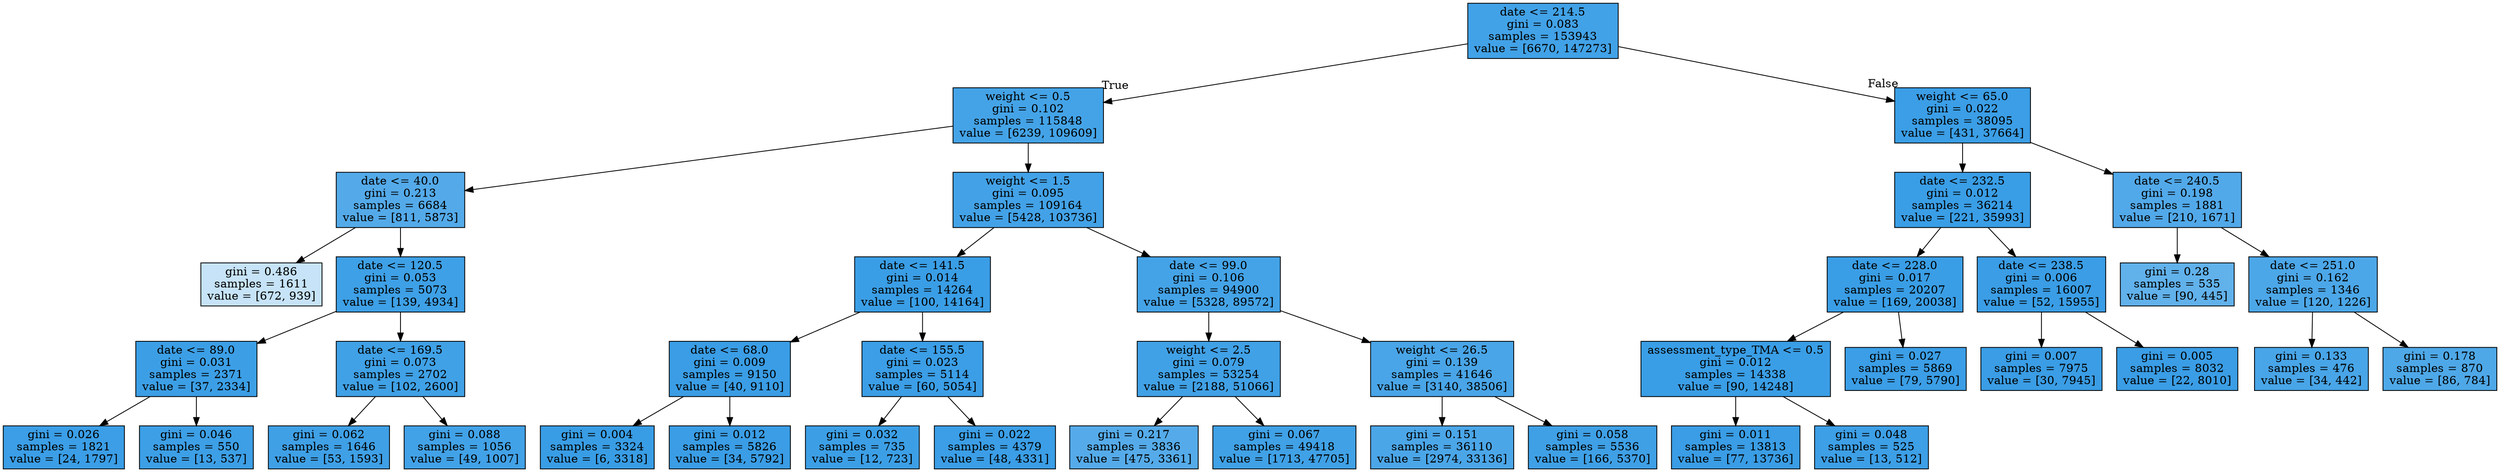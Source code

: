 digraph Tree {
node [shape=box, style="filled", color="black"] ;
0 [label="date <= 214.5\ngini = 0.083\nsamples = 153943\nvalue = [6670, 147273]", fillcolor="#399de5f3"] ;
1 [label="weight <= 0.5\ngini = 0.102\nsamples = 115848\nvalue = [6239, 109609]", fillcolor="#399de5f0"] ;
0 -> 1 [labeldistance=2.5, labelangle=45, headlabel="True"] ;
2 [label="date <= 40.0\ngini = 0.213\nsamples = 6684\nvalue = [811, 5873]", fillcolor="#399de5dc"] ;
1 -> 2 ;
3 [label="gini = 0.486\nsamples = 1611\nvalue = [672, 939]", fillcolor="#399de549"] ;
2 -> 3 ;
4 [label="date <= 120.5\ngini = 0.053\nsamples = 5073\nvalue = [139, 4934]", fillcolor="#399de5f8"] ;
2 -> 4 ;
5 [label="date <= 89.0\ngini = 0.031\nsamples = 2371\nvalue = [37, 2334]", fillcolor="#399de5fb"] ;
4 -> 5 ;
6 [label="gini = 0.026\nsamples = 1821\nvalue = [24, 1797]", fillcolor="#399de5fc"] ;
5 -> 6 ;
7 [label="gini = 0.046\nsamples = 550\nvalue = [13, 537]", fillcolor="#399de5f9"] ;
5 -> 7 ;
8 [label="date <= 169.5\ngini = 0.073\nsamples = 2702\nvalue = [102, 2600]", fillcolor="#399de5f5"] ;
4 -> 8 ;
9 [label="gini = 0.062\nsamples = 1646\nvalue = [53, 1593]", fillcolor="#399de5f7"] ;
8 -> 9 ;
10 [label="gini = 0.088\nsamples = 1056\nvalue = [49, 1007]", fillcolor="#399de5f3"] ;
8 -> 10 ;
11 [label="weight <= 1.5\ngini = 0.095\nsamples = 109164\nvalue = [5428, 103736]", fillcolor="#399de5f2"] ;
1 -> 11 ;
12 [label="date <= 141.5\ngini = 0.014\nsamples = 14264\nvalue = [100, 14164]", fillcolor="#399de5fd"] ;
11 -> 12 ;
13 [label="date <= 68.0\ngini = 0.009\nsamples = 9150\nvalue = [40, 9110]", fillcolor="#399de5fe"] ;
12 -> 13 ;
14 [label="gini = 0.004\nsamples = 3324\nvalue = [6, 3318]", fillcolor="#399de5ff"] ;
13 -> 14 ;
15 [label="gini = 0.012\nsamples = 5826\nvalue = [34, 5792]", fillcolor="#399de5fe"] ;
13 -> 15 ;
16 [label="date <= 155.5\ngini = 0.023\nsamples = 5114\nvalue = [60, 5054]", fillcolor="#399de5fc"] ;
12 -> 16 ;
17 [label="gini = 0.032\nsamples = 735\nvalue = [12, 723]", fillcolor="#399de5fb"] ;
16 -> 17 ;
18 [label="gini = 0.022\nsamples = 4379\nvalue = [48, 4331]", fillcolor="#399de5fc"] ;
16 -> 18 ;
19 [label="date <= 99.0\ngini = 0.106\nsamples = 94900\nvalue = [5328, 89572]", fillcolor="#399de5f0"] ;
11 -> 19 ;
20 [label="weight <= 2.5\ngini = 0.079\nsamples = 53254\nvalue = [2188, 51066]", fillcolor="#399de5f4"] ;
19 -> 20 ;
21 [label="gini = 0.217\nsamples = 3836\nvalue = [475, 3361]", fillcolor="#399de5db"] ;
20 -> 21 ;
22 [label="gini = 0.067\nsamples = 49418\nvalue = [1713, 47705]", fillcolor="#399de5f6"] ;
20 -> 22 ;
23 [label="weight <= 26.5\ngini = 0.139\nsamples = 41646\nvalue = [3140, 38506]", fillcolor="#399de5ea"] ;
19 -> 23 ;
24 [label="gini = 0.151\nsamples = 36110\nvalue = [2974, 33136]", fillcolor="#399de5e8"] ;
23 -> 24 ;
25 [label="gini = 0.058\nsamples = 5536\nvalue = [166, 5370]", fillcolor="#399de5f7"] ;
23 -> 25 ;
26 [label="weight <= 65.0\ngini = 0.022\nsamples = 38095\nvalue = [431, 37664]", fillcolor="#399de5fc"] ;
0 -> 26 [labeldistance=2.5, labelangle=-45, headlabel="False"] ;
27 [label="date <= 232.5\ngini = 0.012\nsamples = 36214\nvalue = [221, 35993]", fillcolor="#399de5fd"] ;
26 -> 27 ;
28 [label="date <= 228.0\ngini = 0.017\nsamples = 20207\nvalue = [169, 20038]", fillcolor="#399de5fd"] ;
27 -> 28 ;
29 [label="assessment_type_TMA <= 0.5\ngini = 0.012\nsamples = 14338\nvalue = [90, 14248]", fillcolor="#399de5fd"] ;
28 -> 29 ;
30 [label="gini = 0.011\nsamples = 13813\nvalue = [77, 13736]", fillcolor="#399de5fe"] ;
29 -> 30 ;
31 [label="gini = 0.048\nsamples = 525\nvalue = [13, 512]", fillcolor="#399de5f9"] ;
29 -> 31 ;
32 [label="gini = 0.027\nsamples = 5869\nvalue = [79, 5790]", fillcolor="#399de5fc"] ;
28 -> 32 ;
33 [label="date <= 238.5\ngini = 0.006\nsamples = 16007\nvalue = [52, 15955]", fillcolor="#399de5fe"] ;
27 -> 33 ;
34 [label="gini = 0.007\nsamples = 7975\nvalue = [30, 7945]", fillcolor="#399de5fe"] ;
33 -> 34 ;
35 [label="gini = 0.005\nsamples = 8032\nvalue = [22, 8010]", fillcolor="#399de5fe"] ;
33 -> 35 ;
36 [label="date <= 240.5\ngini = 0.198\nsamples = 1881\nvalue = [210, 1671]", fillcolor="#399de5df"] ;
26 -> 36 ;
37 [label="gini = 0.28\nsamples = 535\nvalue = [90, 445]", fillcolor="#399de5cb"] ;
36 -> 37 ;
38 [label="date <= 251.0\ngini = 0.162\nsamples = 1346\nvalue = [120, 1226]", fillcolor="#399de5e6"] ;
36 -> 38 ;
39 [label="gini = 0.133\nsamples = 476\nvalue = [34, 442]", fillcolor="#399de5eb"] ;
38 -> 39 ;
40 [label="gini = 0.178\nsamples = 870\nvalue = [86, 784]", fillcolor="#399de5e3"] ;
38 -> 40 ;
}